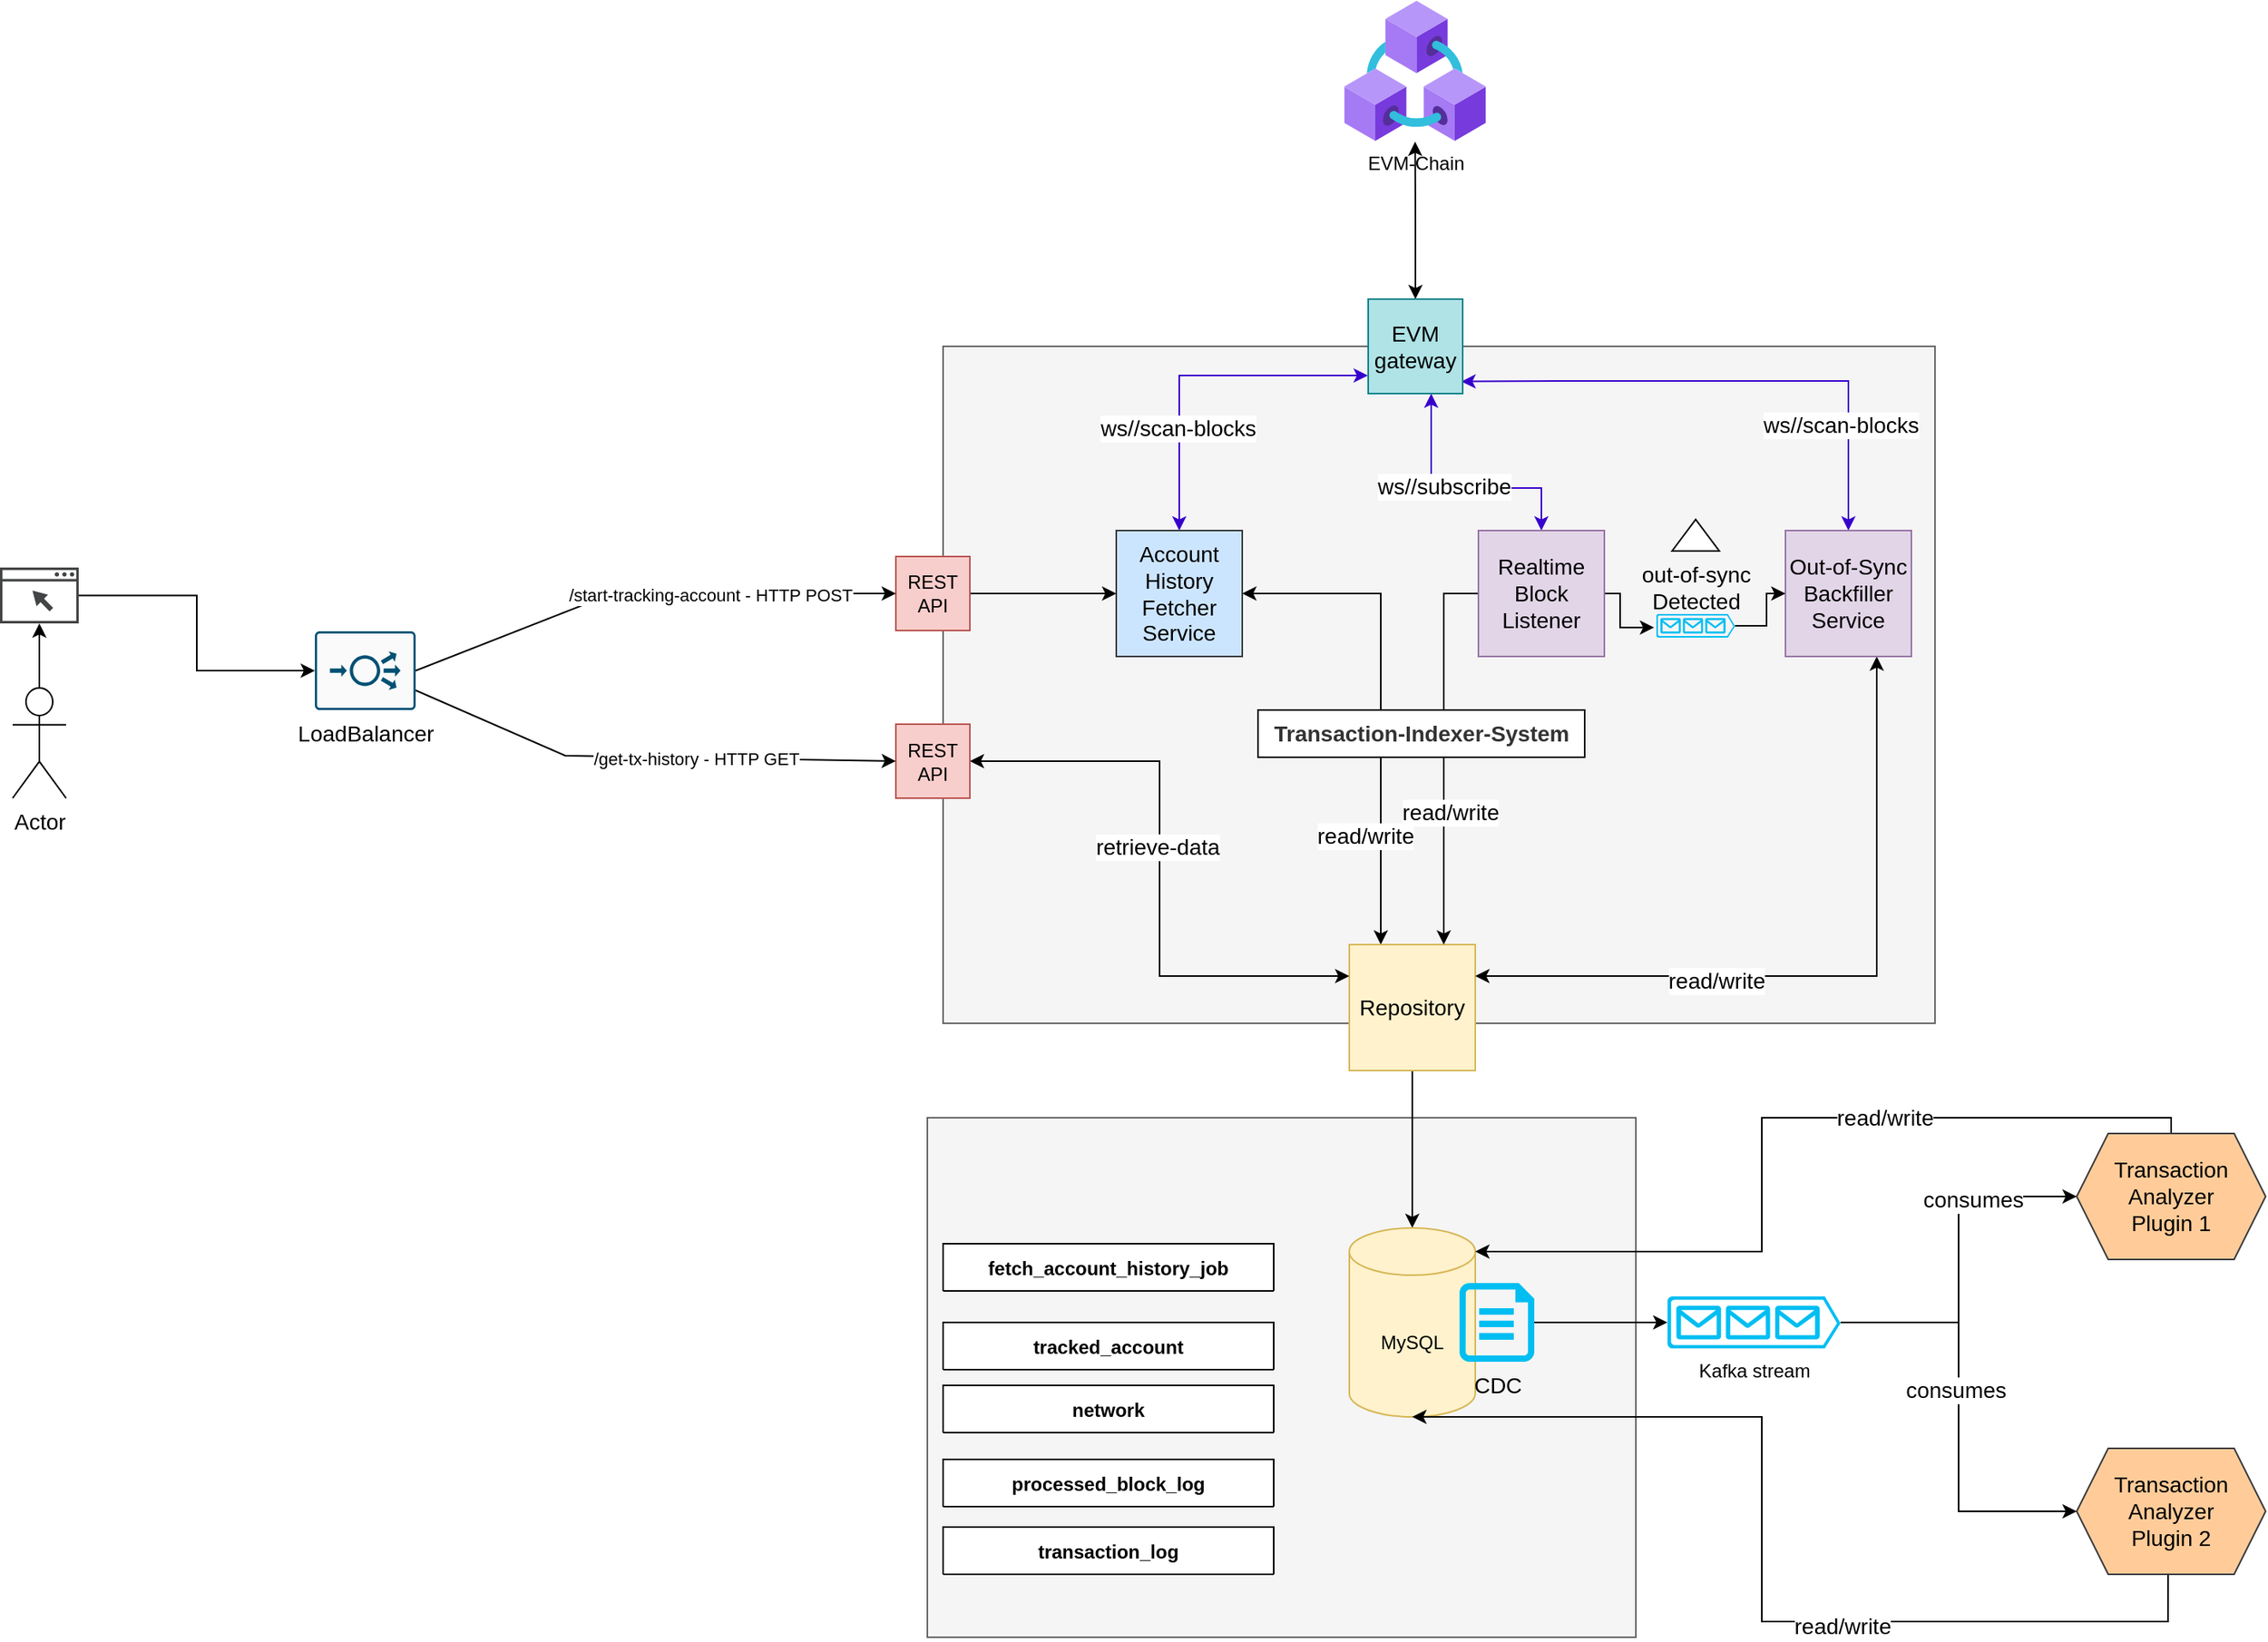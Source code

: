 <mxfile version="20.3.6" type="device"><diagram id="2rljltm8a012nJseArvG" name="Page-1"><mxGraphModel dx="2993" dy="1527" grid="1" gridSize="10" guides="1" tooltips="1" connect="1" arrows="1" fold="1" page="1" pageScale="1" pageWidth="2000" pageHeight="1500" math="0" shadow="0"><root><mxCell id="0"/><mxCell id="1" parent="0"/><mxCell id="XqoIVaUwLcs71IZ3dMf1-158" value="" style="rounded=0;whiteSpace=wrap;html=1;fontSize=14;fillColor=#f5f5f5;strokeColor=#666666;fontColor=#333333;" parent="1" vertex="1"><mxGeometry x="700" y="760" width="450" height="330" as="geometry"/></mxCell><mxCell id="XqoIVaUwLcs71IZ3dMf1-4" value="" style="whiteSpace=wrap;html=1;fillColor=#f5f5f5;fontColor=#333333;strokeColor=#666666;" parent="1" vertex="1"><mxGeometry x="710" y="270" width="630" height="430" as="geometry"/></mxCell><mxCell id="XqoIVaUwLcs71IZ3dMf1-88" style="edgeStyle=orthogonalEdgeStyle;rounded=0;orthogonalLoop=1;jettySize=auto;html=1;entryX=0.25;entryY=0;entryDx=0;entryDy=0;startArrow=classic;startFill=1;strokeColor=default;exitX=1;exitY=0.5;exitDx=0;exitDy=0;" parent="1" source="XqoIVaUwLcs71IZ3dMf1-1" target="XqoIVaUwLcs71IZ3dMf1-5" edge="1"><mxGeometry relative="1" as="geometry"><mxPoint x="918" y="427.048" as="sourcePoint"/><Array as="points"><mxPoint x="988" y="427"/></Array></mxGeometry></mxCell><mxCell id="XqoIVaUwLcs71IZ3dMf1-114" value="read/write" style="edgeLabel;html=1;align=center;verticalAlign=middle;resizable=0;points=[];fontSize=14;" parent="XqoIVaUwLcs71IZ3dMf1-88" vertex="1" connectable="0"><mxGeometry x="0.309" y="-1" relative="1" as="geometry"><mxPoint x="-9" y="38" as="offset"/></mxGeometry></mxCell><mxCell id="XqoIVaUwLcs71IZ3dMf1-142" style="edgeStyle=orthogonalEdgeStyle;rounded=0;orthogonalLoop=1;jettySize=auto;html=1;entryX=-0.004;entryY=0.809;entryDx=0;entryDy=0;entryPerimeter=0;strokeColor=#3700CC;fontSize=14;startArrow=classic;startFill=1;endArrow=classic;endFill=1;fillColor=#6a00ff;" parent="1" source="XqoIVaUwLcs71IZ3dMf1-1" target="XqoIVaUwLcs71IZ3dMf1-136" edge="1"><mxGeometry relative="1" as="geometry"><Array as="points"><mxPoint x="860" y="289"/></Array></mxGeometry></mxCell><mxCell id="XqoIVaUwLcs71IZ3dMf1-143" value="ws//scan-blocks" style="edgeLabel;html=1;align=center;verticalAlign=middle;resizable=0;points=[];fontSize=14;" parent="XqoIVaUwLcs71IZ3dMf1-142" vertex="1" connectable="0"><mxGeometry x="-0.341" y="1" relative="1" as="geometry"><mxPoint y="7" as="offset"/></mxGeometry></mxCell><mxCell id="XqoIVaUwLcs71IZ3dMf1-1" value="Account&lt;br style=&quot;font-size: 14px;&quot;&gt;History&lt;br style=&quot;font-size: 14px;&quot;&gt;Fetcher&lt;br style=&quot;font-size: 14px;&quot;&gt;Service" style="whiteSpace=wrap;html=1;aspect=fixed;fillColor=#cce5ff;strokeColor=#36393d;fontSize=14;" parent="1" vertex="1"><mxGeometry x="820" y="387" width="80" height="80" as="geometry"/></mxCell><mxCell id="XqoIVaUwLcs71IZ3dMf1-15" style="edgeStyle=orthogonalEdgeStyle;rounded=0;orthogonalLoop=1;jettySize=auto;html=1;" parent="1" source="XqoIVaUwLcs71IZ3dMf1-5" target="XqoIVaUwLcs71IZ3dMf1-6" edge="1"><mxGeometry relative="1" as="geometry"/></mxCell><mxCell id="XqoIVaUwLcs71IZ3dMf1-5" value="Repository" style="whiteSpace=wrap;html=1;aspect=fixed;fillColor=#fff2cc;strokeColor=#d6b656;fontSize=14;" parent="1" vertex="1"><mxGeometry x="968" y="650" width="80" height="80" as="geometry"/></mxCell><mxCell id="XqoIVaUwLcs71IZ3dMf1-23" style="edgeStyle=orthogonalEdgeStyle;rounded=0;orthogonalLoop=1;jettySize=auto;html=1;entryX=0;entryY=0.5;entryDx=0;entryDy=0;entryPerimeter=0;exitX=1;exitY=0.5;exitDx=0;exitDy=0;exitPerimeter=0;" parent="1" source="XqoIVaUwLcs71IZ3dMf1-105" target="XqoIVaUwLcs71IZ3dMf1-22" edge="1"><mxGeometry relative="1" as="geometry"/></mxCell><mxCell id="XqoIVaUwLcs71IZ3dMf1-6" value="MySQL" style="shape=cylinder3;whiteSpace=wrap;html=1;boundedLbl=1;backgroundOutline=1;size=15;fillColor=#fff2cc;strokeColor=#d6b656;" parent="1" vertex="1"><mxGeometry x="968" y="830" width="80" height="120" as="geometry"/></mxCell><mxCell id="XqoIVaUwLcs71IZ3dMf1-7" value="EVM-Chain" style="aspect=fixed;html=1;points=[];align=center;image;fontSize=12;image=img/lib/azure2/blockchain/Azure_Blockchain_Service.svg;" parent="1" vertex="1"><mxGeometry x="964.75" y="50" width="90" height="90" as="geometry"/></mxCell><mxCell id="XqoIVaUwLcs71IZ3dMf1-41" style="edgeStyle=orthogonalEdgeStyle;rounded=0;orthogonalLoop=1;jettySize=auto;html=1;" parent="1" source="XqoIVaUwLcs71IZ3dMf1-9" target="XqoIVaUwLcs71IZ3dMf1-1" edge="1"><mxGeometry relative="1" as="geometry"/></mxCell><mxCell id="XqoIVaUwLcs71IZ3dMf1-9" value="REST&lt;br&gt;API" style="whiteSpace=wrap;html=1;aspect=fixed;fillColor=#f8cecc;strokeColor=#b85450;" parent="1" vertex="1"><mxGeometry x="680" y="403.5" width="47" height="47" as="geometry"/></mxCell><mxCell id="XqoIVaUwLcs71IZ3dMf1-95" style="edgeStyle=orthogonalEdgeStyle;rounded=0;orthogonalLoop=1;jettySize=auto;html=1;entryX=0;entryY=0.25;entryDx=0;entryDy=0;strokeColor=default;startArrow=classic;startFill=1;endArrow=classic;endFill=1;exitX=1;exitY=0.5;exitDx=0;exitDy=0;" parent="1" source="XqoIVaUwLcs71IZ3dMf1-11" target="XqoIVaUwLcs71IZ3dMf1-5" edge="1"><mxGeometry relative="1" as="geometry"><mxPoint x="745.0" y="533.524" as="sourcePoint"/></mxGeometry></mxCell><mxCell id="XqoIVaUwLcs71IZ3dMf1-113" value="retrieve-data" style="edgeLabel;html=1;align=center;verticalAlign=middle;resizable=0;points=[];fontSize=14;" parent="XqoIVaUwLcs71IZ3dMf1-95" vertex="1" connectable="0"><mxGeometry x="-0.076" y="-2" relative="1" as="geometry"><mxPoint as="offset"/></mxGeometry></mxCell><mxCell id="XqoIVaUwLcs71IZ3dMf1-11" value="REST&lt;br&gt;API" style="whiteSpace=wrap;html=1;aspect=fixed;fillColor=#f8cecc;strokeColor=#b85450;" parent="1" vertex="1"><mxGeometry x="680" y="510" width="47" height="47" as="geometry"/></mxCell><mxCell id="XqoIVaUwLcs71IZ3dMf1-91" style="edgeStyle=orthogonalEdgeStyle;rounded=0;orthogonalLoop=1;jettySize=auto;html=1;strokeColor=default;startArrow=none;startFill=0;endArrow=classic;endFill=1;entryX=0.75;entryY=0;entryDx=0;entryDy=0;" parent="1" target="XqoIVaUwLcs71IZ3dMf1-5" edge="1"><mxGeometry relative="1" as="geometry"><mxPoint x="1068" y="427.048" as="sourcePoint"/><Array as="points"><mxPoint x="1028" y="427"/></Array></mxGeometry></mxCell><mxCell id="XqoIVaUwLcs71IZ3dMf1-115" value="read/write" style="edgeLabel;html=1;align=center;verticalAlign=middle;resizable=0;points=[];fontSize=14;" parent="XqoIVaUwLcs71IZ3dMf1-91" vertex="1" connectable="0"><mxGeometry x="0.439" y="4" relative="1" as="geometry"><mxPoint y="-10" as="offset"/></mxGeometry></mxCell><mxCell id="XqoIVaUwLcs71IZ3dMf1-126" style="edgeStyle=orthogonalEdgeStyle;rounded=0;orthogonalLoop=1;jettySize=auto;html=1;entryX=-0.028;entryY=0.573;entryDx=0;entryDy=0;entryPerimeter=0;strokeColor=default;fontSize=14;startArrow=none;startFill=0;endArrow=classic;endFill=1;" parent="1" source="XqoIVaUwLcs71IZ3dMf1-12" target="XqoIVaUwLcs71IZ3dMf1-123" edge="1"><mxGeometry relative="1" as="geometry"><Array as="points"><mxPoint x="1140" y="427"/><mxPoint x="1140" y="449"/></Array></mxGeometry></mxCell><mxCell id="XqoIVaUwLcs71IZ3dMf1-137" style="edgeStyle=orthogonalEdgeStyle;rounded=0;orthogonalLoop=1;jettySize=auto;html=1;strokeColor=#3700CC;fontSize=14;startArrow=classic;startFill=1;endArrow=classic;endFill=1;fillColor=#6a00ff;" parent="1" source="XqoIVaUwLcs71IZ3dMf1-12" target="XqoIVaUwLcs71IZ3dMf1-136" edge="1"><mxGeometry relative="1" as="geometry"><Array as="points"><mxPoint x="1090" y="360"/><mxPoint x="1020" y="360"/></Array></mxGeometry></mxCell><mxCell id="XqoIVaUwLcs71IZ3dMf1-138" value="ws//subscribe" style="edgeLabel;html=1;align=center;verticalAlign=middle;resizable=0;points=[];fontSize=14;" parent="XqoIVaUwLcs71IZ3dMf1-137" vertex="1" connectable="0"><mxGeometry x="0.133" y="-1" relative="1" as="geometry"><mxPoint as="offset"/></mxGeometry></mxCell><mxCell id="XqoIVaUwLcs71IZ3dMf1-12" value="Realtime&lt;br style=&quot;font-size: 14px;&quot;&gt;Block&lt;br style=&quot;font-size: 14px;&quot;&gt;Listener" style="whiteSpace=wrap;html=1;aspect=fixed;fillColor=#e1d5e7;strokeColor=#9673a6;fontSize=14;" parent="1" vertex="1"><mxGeometry x="1050" y="387" width="80" height="80" as="geometry"/></mxCell><mxCell id="XqoIVaUwLcs71IZ3dMf1-99" style="edgeStyle=orthogonalEdgeStyle;rounded=0;orthogonalLoop=1;jettySize=auto;html=1;entryX=1;entryY=0;entryDx=0;entryDy=15;entryPerimeter=0;strokeColor=default;startArrow=none;startFill=0;endArrow=classic;endFill=1;" parent="1" source="XqoIVaUwLcs71IZ3dMf1-18" target="XqoIVaUwLcs71IZ3dMf1-6" edge="1"><mxGeometry relative="1" as="geometry"><Array as="points"><mxPoint x="1490" y="760"/><mxPoint x="1230" y="760"/><mxPoint x="1230" y="845"/></Array></mxGeometry></mxCell><mxCell id="XqoIVaUwLcs71IZ3dMf1-118" value="read/write" style="edgeLabel;html=1;align=center;verticalAlign=middle;resizable=0;points=[];fontSize=14;" parent="XqoIVaUwLcs71IZ3dMf1-99" vertex="1" connectable="0"><mxGeometry x="-0.149" relative="1" as="geometry"><mxPoint x="36" as="offset"/></mxGeometry></mxCell><mxCell id="XqoIVaUwLcs71IZ3dMf1-18" value="Transaction &lt;br style=&quot;font-size: 14px;&quot;&gt;Analyzer&lt;br style=&quot;font-size: 14px;&quot;&gt;Plugin 1" style="shape=hexagon;perimeter=hexagonPerimeter2;whiteSpace=wrap;html=1;fixedSize=1;fillColor=#ffcc99;strokeColor=#36393d;fontSize=14;" parent="1" vertex="1"><mxGeometry x="1430" y="770" width="120" height="80" as="geometry"/></mxCell><mxCell id="XqoIVaUwLcs71IZ3dMf1-100" style="edgeStyle=orthogonalEdgeStyle;rounded=0;orthogonalLoop=1;jettySize=auto;html=1;entryX=0.5;entryY=1;entryDx=0;entryDy=0;entryPerimeter=0;strokeColor=default;startArrow=none;startFill=0;endArrow=classic;endFill=1;" parent="1" target="XqoIVaUwLcs71IZ3dMf1-6" edge="1"><mxGeometry relative="1" as="geometry"><mxPoint x="1488.048" y="1050" as="sourcePoint"/><Array as="points"><mxPoint x="1488" y="1080"/><mxPoint x="1230" y="1080"/><mxPoint x="1230" y="950"/></Array></mxGeometry></mxCell><mxCell id="XqoIVaUwLcs71IZ3dMf1-119" value="read/write" style="edgeLabel;html=1;align=center;verticalAlign=middle;resizable=0;points=[];fontSize=14;" parent="XqoIVaUwLcs71IZ3dMf1-100" vertex="1" connectable="0"><mxGeometry x="-0.258" y="3" relative="1" as="geometry"><mxPoint as="offset"/></mxGeometry></mxCell><mxCell id="XqoIVaUwLcs71IZ3dMf1-19" value="Transaction &lt;br style=&quot;font-size: 14px;&quot;&gt;Analyzer&lt;br style=&quot;font-size: 14px;&quot;&gt;Plugin 2" style="shape=hexagon;perimeter=hexagonPerimeter2;whiteSpace=wrap;html=1;fixedSize=1;fillColor=#ffcc99;strokeColor=#36393d;fontSize=14;" parent="1" vertex="1"><mxGeometry x="1430" y="970" width="120" height="80" as="geometry"/></mxCell><mxCell id="XqoIVaUwLcs71IZ3dMf1-97" style="edgeStyle=orthogonalEdgeStyle;rounded=0;orthogonalLoop=1;jettySize=auto;html=1;entryX=0;entryY=0.5;entryDx=0;entryDy=0;strokeColor=default;startArrow=none;startFill=0;endArrow=classic;endFill=1;" parent="1" source="XqoIVaUwLcs71IZ3dMf1-22" target="XqoIVaUwLcs71IZ3dMf1-19" edge="1"><mxGeometry relative="1" as="geometry"/></mxCell><mxCell id="XqoIVaUwLcs71IZ3dMf1-121" value="consumes" style="edgeLabel;html=1;align=center;verticalAlign=middle;resizable=0;points=[];fontSize=14;" parent="XqoIVaUwLcs71IZ3dMf1-97" vertex="1" connectable="0"><mxGeometry x="-0.126" y="-2" relative="1" as="geometry"><mxPoint as="offset"/></mxGeometry></mxCell><mxCell id="XqoIVaUwLcs71IZ3dMf1-98" style="edgeStyle=orthogonalEdgeStyle;rounded=0;orthogonalLoop=1;jettySize=auto;html=1;entryX=0;entryY=0.5;entryDx=0;entryDy=0;strokeColor=default;startArrow=none;startFill=0;endArrow=classic;endFill=1;" parent="1" source="XqoIVaUwLcs71IZ3dMf1-22" target="XqoIVaUwLcs71IZ3dMf1-18" edge="1"><mxGeometry relative="1" as="geometry"/></mxCell><mxCell id="XqoIVaUwLcs71IZ3dMf1-120" value="consumes" style="edgeLabel;html=1;align=center;verticalAlign=middle;resizable=0;points=[];fontSize=14;" parent="XqoIVaUwLcs71IZ3dMf1-98" vertex="1" connectable="0"><mxGeometry x="0.424" y="-2" relative="1" as="geometry"><mxPoint as="offset"/></mxGeometry></mxCell><mxCell id="XqoIVaUwLcs71IZ3dMf1-22" value="Kafka stream" style="verticalLabelPosition=bottom;html=1;verticalAlign=top;align=center;strokeColor=none;fillColor=#00BEF2;shape=mxgraph.azure.queue_generic;pointerEvents=1;" parent="1" vertex="1"><mxGeometry x="1170" y="873.5" width="110" height="33" as="geometry"/></mxCell><mxCell id="XqoIVaUwLcs71IZ3dMf1-25" value="" style="endArrow=classic;html=1;entryX=0;entryY=0.5;entryDx=0;entryDy=0;exitX=1;exitY=0.5;exitDx=0;exitDy=0;exitPerimeter=0;rounded=0;" parent="1" source="XqoIVaUwLcs71IZ3dMf1-131" target="XqoIVaUwLcs71IZ3dMf1-9" edge="1"><mxGeometry width="50" height="50" relative="1" as="geometry"><mxPoint x="430" y="430" as="sourcePoint"/><mxPoint x="820" y="480" as="targetPoint"/><Array as="points"><mxPoint x="500" y="427"/></Array></mxGeometry></mxCell><mxCell id="XqoIVaUwLcs71IZ3dMf1-26" value="/start-tracking-account - HTTP POST" style="edgeLabel;html=1;align=center;verticalAlign=middle;resizable=0;points=[];" parent="XqoIVaUwLcs71IZ3dMf1-25" vertex="1" connectable="0"><mxGeometry x="-0.227" y="2" relative="1" as="geometry"><mxPoint x="74" y="-2" as="offset"/></mxGeometry></mxCell><mxCell id="XqoIVaUwLcs71IZ3dMf1-28" value="fetch_account_history_job" style="swimlane;fontStyle=1;childLayout=stackLayout;horizontal=1;startSize=30;horizontalStack=0;resizeParent=1;resizeParentMax=0;resizeLast=0;collapsible=1;marginBottom=0;fillColor=#FFFFFF;" parent="1" vertex="1" collapsed="1"><mxGeometry x="710" y="840" width="210" height="30" as="geometry"><mxRectangle x="30" y="680" width="170" height="330" as="alternateBounds"/></mxGeometry></mxCell><mxCell id="XqoIVaUwLcs71IZ3dMf1-29" value="id" style="text;strokeColor=default;fillColor=default;align=left;verticalAlign=middle;spacingLeft=4;spacingRight=4;overflow=hidden;points=[[0,0.5],[1,0.5]];portConstraint=eastwest;rotatable=0;" parent="XqoIVaUwLcs71IZ3dMf1-28" vertex="1"><mxGeometry y="30" width="170" height="30" as="geometry"/></mxCell><mxCell id="XqoIVaUwLcs71IZ3dMf1-30" value="create_time" style="text;strokeColor=default;fillColor=default;align=left;verticalAlign=middle;spacingLeft=4;spacingRight=4;overflow=hidden;points=[[0,0.5],[1,0.5]];portConstraint=eastwest;rotatable=0;" parent="XqoIVaUwLcs71IZ3dMf1-28" vertex="1"><mxGeometry y="60" width="170" height="30" as="geometry"/></mxCell><mxCell id="XqoIVaUwLcs71IZ3dMf1-33" value="subscription_started_at_block" style="text;strokeColor=default;fillColor=default;align=left;verticalAlign=middle;spacingLeft=4;spacingRight=4;overflow=hidden;points=[[0,0.5],[1,0.5]];portConstraint=eastwest;rotatable=0;" parent="XqoIVaUwLcs71IZ3dMf1-28" vertex="1"><mxGeometry y="90" width="170" height="30" as="geometry"/></mxCell><mxCell id="XqoIVaUwLcs71IZ3dMf1-34" value="histroy_transaction_count" style="text;strokeColor=default;fillColor=default;align=left;verticalAlign=middle;spacingLeft=4;spacingRight=4;overflow=hidden;points=[[0,0.5],[1,0.5]];portConstraint=eastwest;rotatable=0;" parent="XqoIVaUwLcs71IZ3dMf1-28" vertex="1"><mxGeometry y="120" width="170" height="30" as="geometry"/></mxCell><mxCell id="XqoIVaUwLcs71IZ3dMf1-35" value="most_recent_synced_block" style="text;strokeColor=default;fillColor=default;align=left;verticalAlign=middle;spacingLeft=4;spacingRight=4;overflow=hidden;points=[[0,0.5],[1,0.5]];portConstraint=eastwest;rotatable=0;" parent="XqoIVaUwLcs71IZ3dMf1-28" vertex="1"><mxGeometry y="150" width="170" height="30" as="geometry"/></mxCell><mxCell id="XqoIVaUwLcs71IZ3dMf1-36" value="last_update_time" style="text;strokeColor=default;fillColor=default;align=left;verticalAlign=middle;spacingLeft=4;spacingRight=4;overflow=hidden;points=[[0,0.5],[1,0.5]];portConstraint=eastwest;rotatable=0;" parent="XqoIVaUwLcs71IZ3dMf1-28" vertex="1"><mxGeometry y="180" width="170" height="30" as="geometry"/></mxCell><mxCell id="XqoIVaUwLcs71IZ3dMf1-37" value="status" style="text;strokeColor=default;fillColor=default;align=left;verticalAlign=middle;spacingLeft=4;spacingRight=4;overflow=hidden;points=[[0,0.5],[1,0.5]];portConstraint=eastwest;rotatable=0;" parent="XqoIVaUwLcs71IZ3dMf1-28" vertex="1"><mxGeometry y="210" width="170" height="30" as="geometry"/></mxCell><mxCell id="XqoIVaUwLcs71IZ3dMf1-38" value="note" style="text;strokeColor=default;fillColor=default;align=left;verticalAlign=middle;spacingLeft=4;spacingRight=4;overflow=hidden;points=[[0,0.5],[1,0.5]];portConstraint=eastwest;rotatable=0;" parent="XqoIVaUwLcs71IZ3dMf1-28" vertex="1"><mxGeometry y="240" width="170" height="30" as="geometry"/></mxCell><mxCell id="XqoIVaUwLcs71IZ3dMf1-39" value="network_id" style="text;strokeColor=default;fillColor=default;align=left;verticalAlign=middle;spacingLeft=4;spacingRight=4;overflow=hidden;points=[[0,0.5],[1,0.5]];portConstraint=eastwest;rotatable=0;" parent="XqoIVaUwLcs71IZ3dMf1-28" vertex="1"><mxGeometry y="270" width="170" height="30" as="geometry"/></mxCell><mxCell id="XqoIVaUwLcs71IZ3dMf1-40" value="mircroservice_instance_id" style="text;strokeColor=default;fillColor=default;align=left;verticalAlign=middle;spacingLeft=4;spacingRight=4;overflow=hidden;points=[[0,0.5],[1,0.5]];portConstraint=eastwest;rotatable=0;" parent="XqoIVaUwLcs71IZ3dMf1-28" vertex="1"><mxGeometry y="300" width="170" height="30" as="geometry"/></mxCell><mxCell id="XqoIVaUwLcs71IZ3dMf1-43" value="tracked_account" style="swimlane;fontStyle=1;childLayout=stackLayout;horizontal=1;startSize=30;horizontalStack=0;resizeParent=1;resizeParentMax=0;resizeLast=0;collapsible=1;marginBottom=0;fillColor=#FFFFFF;" parent="1" vertex="1" collapsed="1"><mxGeometry x="710" y="890" width="210" height="30" as="geometry"><mxRectangle x="240" y="680" width="170" height="120" as="alternateBounds"/></mxGeometry></mxCell><mxCell id="XqoIVaUwLcs71IZ3dMf1-44" value="id" style="text;strokeColor=default;fillColor=default;align=left;verticalAlign=middle;spacingLeft=4;spacingRight=4;overflow=hidden;points=[[0,0.5],[1,0.5]];portConstraint=eastwest;rotatable=0;" parent="XqoIVaUwLcs71IZ3dMf1-43" vertex="1"><mxGeometry y="30" width="170" height="30" as="geometry"/></mxCell><mxCell id="XqoIVaUwLcs71IZ3dMf1-45" value="create_time" style="text;strokeColor=default;fillColor=default;align=left;verticalAlign=middle;spacingLeft=4;spacingRight=4;overflow=hidden;points=[[0,0.5],[1,0.5]];portConstraint=eastwest;rotatable=0;" parent="XqoIVaUwLcs71IZ3dMf1-43" vertex="1"><mxGeometry y="60" width="170" height="30" as="geometry"/></mxCell><mxCell id="XqoIVaUwLcs71IZ3dMf1-46" value="address" style="text;strokeColor=default;fillColor=default;align=left;verticalAlign=middle;spacingLeft=4;spacingRight=4;overflow=hidden;points=[[0,0.5],[1,0.5]];portConstraint=eastwest;rotatable=0;" parent="XqoIVaUwLcs71IZ3dMf1-43" vertex="1"><mxGeometry y="90" width="170" height="30" as="geometry"/></mxCell><mxCell id="XqoIVaUwLcs71IZ3dMf1-54" value="transaction_log" style="swimlane;fontStyle=1;childLayout=stackLayout;horizontal=1;startSize=30;horizontalStack=0;resizeParent=1;resizeParentMax=0;resizeLast=0;collapsible=1;marginBottom=0;fillColor=#FFFFFF;" parent="1" vertex="1" collapsed="1"><mxGeometry x="710" y="1020" width="210" height="30" as="geometry"><mxRectangle x="440" y="780" width="170" height="210" as="alternateBounds"/></mxGeometry></mxCell><mxCell id="XqoIVaUwLcs71IZ3dMf1-55" value="hash" style="text;strokeColor=default;fillColor=default;align=left;verticalAlign=middle;spacingLeft=4;spacingRight=4;overflow=hidden;points=[[0,0.5],[1,0.5]];portConstraint=eastwest;rotatable=0;" parent="XqoIVaUwLcs71IZ3dMf1-54" vertex="1"><mxGeometry y="30" width="170" height="30" as="geometry"/></mxCell><mxCell id="XqoIVaUwLcs71IZ3dMf1-56" value="network_id" style="text;strokeColor=default;fillColor=default;align=left;verticalAlign=middle;spacingLeft=4;spacingRight=4;overflow=hidden;points=[[0,0.5],[1,0.5]];portConstraint=eastwest;rotatable=0;" parent="XqoIVaUwLcs71IZ3dMf1-54" vertex="1"><mxGeometry y="60" width="170" height="30" as="geometry"/></mxCell><mxCell id="XqoIVaUwLcs71IZ3dMf1-57" value="block" style="text;strokeColor=default;fillColor=default;align=left;verticalAlign=middle;spacingLeft=4;spacingRight=4;overflow=hidden;points=[[0,0.5],[1,0.5]];portConstraint=eastwest;rotatable=0;" parent="XqoIVaUwLcs71IZ3dMf1-54" vertex="1"><mxGeometry y="90" width="170" height="30" as="geometry"/></mxCell><mxCell id="XqoIVaUwLcs71IZ3dMf1-58" value="from" style="text;strokeColor=default;fillColor=default;align=left;verticalAlign=middle;spacingLeft=4;spacingRight=4;overflow=hidden;points=[[0,0.5],[1,0.5]];portConstraint=eastwest;rotatable=0;" parent="XqoIVaUwLcs71IZ3dMf1-54" vertex="1"><mxGeometry y="120" width="170" height="30" as="geometry"/></mxCell><mxCell id="XqoIVaUwLcs71IZ3dMf1-59" value="content" style="text;strokeColor=default;fillColor=default;align=left;verticalAlign=middle;spacingLeft=4;spacingRight=4;overflow=hidden;points=[[0,0.5],[1,0.5]];portConstraint=eastwest;rotatable=0;" parent="XqoIVaUwLcs71IZ3dMf1-54" vertex="1"><mxGeometry y="150" width="170" height="30" as="geometry"/></mxCell><mxCell id="XqoIVaUwLcs71IZ3dMf1-60" value="create_time" style="text;strokeColor=default;fillColor=default;align=left;verticalAlign=middle;spacingLeft=4;spacingRight=4;overflow=hidden;points=[[0,0.5],[1,0.5]];portConstraint=eastwest;rotatable=0;" parent="XqoIVaUwLcs71IZ3dMf1-54" vertex="1"><mxGeometry y="180" width="170" height="30" as="geometry"/></mxCell><mxCell id="XqoIVaUwLcs71IZ3dMf1-76" value="network" style="swimlane;fontStyle=1;childLayout=stackLayout;horizontal=1;startSize=30;horizontalStack=0;resizeParent=1;resizeParentMax=0;resizeLast=0;collapsible=1;marginBottom=0;fillColor=#FFFFFF;" parent="1" vertex="1" collapsed="1"><mxGeometry x="710" y="930" width="210" height="30" as="geometry"><mxRectangle x="710" y="930" width="170" height="150" as="alternateBounds"/></mxGeometry></mxCell><mxCell id="XqoIVaUwLcs71IZ3dMf1-77" value="id" style="text;strokeColor=default;fillColor=default;align=left;verticalAlign=middle;spacingLeft=4;spacingRight=4;overflow=hidden;points=[[0,0.5],[1,0.5]];portConstraint=eastwest;rotatable=0;" parent="XqoIVaUwLcs71IZ3dMf1-76" vertex="1"><mxGeometry y="30" width="170" height="30" as="geometry"/></mxCell><mxCell id="XqoIVaUwLcs71IZ3dMf1-78" value="symbol" style="text;strokeColor=default;fillColor=default;align=left;verticalAlign=middle;spacingLeft=4;spacingRight=4;overflow=hidden;points=[[0,0.5],[1,0.5]];portConstraint=eastwest;rotatable=0;" parent="XqoIVaUwLcs71IZ3dMf1-76" vertex="1"><mxGeometry y="60" width="170" height="30" as="geometry"/></mxCell><mxCell id="XqoIVaUwLcs71IZ3dMf1-79" value="name" style="text;strokeColor=default;fillColor=default;align=left;verticalAlign=middle;spacingLeft=4;spacingRight=4;overflow=hidden;points=[[0,0.5],[1,0.5]];portConstraint=eastwest;rotatable=0;" parent="XqoIVaUwLcs71IZ3dMf1-76" vertex="1"><mxGeometry y="90" width="170" height="30" as="geometry"/></mxCell><mxCell id="XqoIVaUwLcs71IZ3dMf1-80" value="url" style="text;strokeColor=default;fillColor=default;align=left;verticalAlign=middle;spacingLeft=4;spacingRight=4;overflow=hidden;points=[[0,0.5],[1,0.5]];portConstraint=eastwest;rotatable=0;" parent="XqoIVaUwLcs71IZ3dMf1-76" vertex="1"><mxGeometry y="120" width="170" height="30" as="geometry"/></mxCell><mxCell id="XqoIVaUwLcs71IZ3dMf1-65" value="processed_block_log" style="swimlane;fontStyle=1;childLayout=stackLayout;horizontal=1;startSize=30;horizontalStack=0;resizeParent=1;resizeParentMax=0;resizeLast=0;collapsible=1;marginBottom=0;fillColor=#FFFFFF;" parent="1" vertex="1" collapsed="1"><mxGeometry x="710" y="977" width="210" height="30" as="geometry"><mxRectangle x="710" y="977" width="170" height="210" as="alternateBounds"/></mxGeometry></mxCell><mxCell id="XqoIVaUwLcs71IZ3dMf1-66" value="id" style="text;strokeColor=default;fillColor=default;align=left;verticalAlign=middle;spacingLeft=4;spacingRight=4;overflow=hidden;points=[[0,0.5],[1,0.5]];portConstraint=eastwest;rotatable=0;" parent="XqoIVaUwLcs71IZ3dMf1-65" vertex="1"><mxGeometry y="30" width="170" height="30" as="geometry"/></mxCell><mxCell id="XqoIVaUwLcs71IZ3dMf1-67" value="create_time" style="text;strokeColor=default;fillColor=default;align=left;verticalAlign=middle;spacingLeft=4;spacingRight=4;overflow=hidden;points=[[0,0.5],[1,0.5]];portConstraint=eastwest;rotatable=0;" parent="XqoIVaUwLcs71IZ3dMf1-65" vertex="1"><mxGeometry y="60" width="170" height="30" as="geometry"/></mxCell><mxCell id="XqoIVaUwLcs71IZ3dMf1-68" value="block_id" style="text;strokeColor=default;fillColor=default;align=left;verticalAlign=middle;spacingLeft=4;spacingRight=4;overflow=hidden;points=[[0,0.5],[1,0.5]];portConstraint=eastwest;rotatable=0;" parent="XqoIVaUwLcs71IZ3dMf1-65" vertex="1"><mxGeometry y="90" width="170" height="30" as="geometry"/></mxCell><mxCell id="XqoIVaUwLcs71IZ3dMf1-69" value="network_id" style="text;strokeColor=default;fillColor=default;align=left;verticalAlign=middle;spacingLeft=4;spacingRight=4;overflow=hidden;points=[[0,0.5],[1,0.5]];portConstraint=eastwest;rotatable=0;" parent="XqoIVaUwLcs71IZ3dMf1-65" vertex="1"><mxGeometry y="120" width="170" height="30" as="geometry"/></mxCell><mxCell id="XqoIVaUwLcs71IZ3dMf1-70" value="status" style="text;strokeColor=default;fillColor=default;align=left;verticalAlign=middle;spacingLeft=4;spacingRight=4;overflow=hidden;points=[[0,0.5],[1,0.5]];portConstraint=eastwest;rotatable=0;" parent="XqoIVaUwLcs71IZ3dMf1-65" vertex="1"><mxGeometry y="150" width="170" height="30" as="geometry"/></mxCell><mxCell id="XqoIVaUwLcs71IZ3dMf1-71" value="note" style="text;strokeColor=default;fillColor=default;align=left;verticalAlign=middle;spacingLeft=4;spacingRight=4;overflow=hidden;points=[[0,0.5],[1,0.5]];portConstraint=eastwest;rotatable=0;" parent="XqoIVaUwLcs71IZ3dMf1-65" vertex="1"><mxGeometry y="180" width="170" height="30" as="geometry"/></mxCell><mxCell id="XqoIVaUwLcs71IZ3dMf1-93" value="" style="endArrow=classic;html=1;rounded=0;entryX=0;entryY=0.5;entryDx=0;entryDy=0;exitX=1;exitY=0.75;exitDx=0;exitDy=0;exitPerimeter=0;" parent="1" source="XqoIVaUwLcs71IZ3dMf1-131" target="XqoIVaUwLcs71IZ3dMf1-11" edge="1"><mxGeometry width="50" height="50" relative="1" as="geometry"><mxPoint x="430" y="534" as="sourcePoint"/><mxPoint x="680" y="532" as="targetPoint"/><Array as="points"><mxPoint x="470" y="530"/></Array></mxGeometry></mxCell><mxCell id="XqoIVaUwLcs71IZ3dMf1-94" value="/get-tx-history - HTTP GET" style="edgeLabel;html=1;align=center;verticalAlign=middle;resizable=0;points=[];" parent="XqoIVaUwLcs71IZ3dMf1-93" vertex="1" connectable="0"><mxGeometry x="-0.227" y="2" relative="1" as="geometry"><mxPoint x="65" y="3" as="offset"/></mxGeometry></mxCell><mxCell id="XqoIVaUwLcs71IZ3dMf1-101" value="&lt;span style=&quot;color: rgb(51, 51, 51); font-size: 14px;&quot;&gt;Transaction-Indexer-System&lt;/span&gt;" style="text;html=1;strokeColor=default;fillColor=default;align=center;verticalAlign=middle;whiteSpace=wrap;rounded=0;fontStyle=1;fontSize=14;" parent="1" vertex="1"><mxGeometry x="910" y="501" width="207.5" height="30" as="geometry"/></mxCell><mxCell id="XqoIVaUwLcs71IZ3dMf1-103" style="edgeStyle=orthogonalEdgeStyle;rounded=0;orthogonalLoop=1;jettySize=auto;html=1;strokeColor=#3700CC;fontSize=14;startArrow=classic;startFill=1;endArrow=classic;endFill=1;exitX=0.5;exitY=0;exitDx=0;exitDy=0;fillColor=#6a00ff;entryX=0.987;entryY=0.872;entryDx=0;entryDy=0;entryPerimeter=0;" parent="1" source="XqoIVaUwLcs71IZ3dMf1-102" target="XqoIVaUwLcs71IZ3dMf1-136" edge="1"><mxGeometry relative="1" as="geometry"><mxPoint x="1040" y="105" as="targetPoint"/><Array as="points"><mxPoint x="1285" y="292"/><mxPoint x="1100" y="292"/></Array></mxGeometry></mxCell><mxCell id="XqoIVaUwLcs71IZ3dMf1-112" value="ws//scan-blocks" style="edgeLabel;html=1;align=center;verticalAlign=middle;resizable=0;points=[];fontSize=14;" parent="XqoIVaUwLcs71IZ3dMf1-103" vertex="1" connectable="0"><mxGeometry x="-0.384" y="-1" relative="1" as="geometry"><mxPoint x="5" y="29" as="offset"/></mxGeometry></mxCell><mxCell id="XqoIVaUwLcs71IZ3dMf1-104" style="edgeStyle=orthogonalEdgeStyle;rounded=0;orthogonalLoop=1;jettySize=auto;html=1;entryX=1;entryY=0.25;entryDx=0;entryDy=0;strokeColor=default;fontSize=14;startArrow=classic;startFill=1;endArrow=classic;endFill=1;" parent="1" target="XqoIVaUwLcs71IZ3dMf1-5" edge="1"><mxGeometry relative="1" as="geometry"><mxPoint x="1303" y="467" as="sourcePoint"/><mxPoint x="1108" y="670" as="targetPoint"/><Array as="points"><mxPoint x="1303" y="670"/></Array></mxGeometry></mxCell><mxCell id="XqoIVaUwLcs71IZ3dMf1-117" value="read/write" style="edgeLabel;html=1;align=center;verticalAlign=middle;resizable=0;points=[];fontSize=14;" parent="XqoIVaUwLcs71IZ3dMf1-104" vertex="1" connectable="0"><mxGeometry x="0.334" y="3" relative="1" as="geometry"><mxPoint as="offset"/></mxGeometry></mxCell><mxCell id="XqoIVaUwLcs71IZ3dMf1-102" value="Out-of-Sync&lt;br&gt;Backfiller&lt;br&gt;Service" style="whiteSpace=wrap;html=1;aspect=fixed;strokeColor=#9673a6;fontSize=14;fillColor=#e1d5e7;" parent="1" vertex="1"><mxGeometry x="1245" y="387" width="80" height="80" as="geometry"/></mxCell><mxCell id="XqoIVaUwLcs71IZ3dMf1-105" value="CDC" style="verticalLabelPosition=bottom;html=1;verticalAlign=top;align=center;strokeColor=none;fillColor=#00BEF2;shape=mxgraph.azure.cloud_services_configuration_file;pointerEvents=1;fontSize=14;" parent="1" vertex="1"><mxGeometry x="1038" y="865" width="47.5" height="50" as="geometry"/></mxCell><mxCell id="XqoIVaUwLcs71IZ3dMf1-127" style="edgeStyle=orthogonalEdgeStyle;rounded=0;orthogonalLoop=1;jettySize=auto;html=1;entryX=0;entryY=0.5;entryDx=0;entryDy=0;strokeColor=default;fontSize=14;startArrow=none;startFill=0;endArrow=classic;endFill=1;" parent="1" source="XqoIVaUwLcs71IZ3dMf1-123" target="XqoIVaUwLcs71IZ3dMf1-102" edge="1"><mxGeometry relative="1" as="geometry"/></mxCell><mxCell id="XqoIVaUwLcs71IZ3dMf1-123" value="" style="verticalLabelPosition=bottom;html=1;verticalAlign=top;align=center;strokeColor=none;fillColor=#00BEF2;shape=mxgraph.azure.queue_generic;pointerEvents=1;fontSize=14;" parent="1" vertex="1"><mxGeometry x="1163" y="440" width="50" height="15" as="geometry"/></mxCell><mxCell id="XqoIVaUwLcs71IZ3dMf1-125" value="out-of-sync &lt;br&gt;Detected" style="verticalLabelPosition=bottom;verticalAlign=top;html=1;shape=mxgraph.basic.acute_triangle;dx=0.5;strokeColor=default;fontSize=14;fillColor=default;" parent="1" vertex="1"><mxGeometry x="1173" y="380" width="30" height="20" as="geometry"/></mxCell><mxCell id="XqoIVaUwLcs71IZ3dMf1-133" style="edgeStyle=orthogonalEdgeStyle;rounded=0;orthogonalLoop=1;jettySize=auto;html=1;strokeColor=default;fontSize=14;startArrow=none;startFill=0;endArrow=classic;endFill=1;" parent="1" source="XqoIVaUwLcs71IZ3dMf1-128" target="XqoIVaUwLcs71IZ3dMf1-130" edge="1"><mxGeometry relative="1" as="geometry"/></mxCell><mxCell id="XqoIVaUwLcs71IZ3dMf1-128" value="Actor" style="shape=umlActor;verticalLabelPosition=bottom;verticalAlign=top;html=1;outlineConnect=0;strokeColor=default;fontSize=14;fillColor=default;" parent="1" vertex="1"><mxGeometry x="119.01" y="487" width="33.98" height="70" as="geometry"/></mxCell><mxCell id="XqoIVaUwLcs71IZ3dMf1-132" style="edgeStyle=orthogonalEdgeStyle;rounded=0;orthogonalLoop=1;jettySize=auto;html=1;entryX=0;entryY=0.5;entryDx=0;entryDy=0;entryPerimeter=0;strokeColor=default;fontSize=14;startArrow=none;startFill=0;endArrow=classic;endFill=1;" parent="1" source="XqoIVaUwLcs71IZ3dMf1-130" target="XqoIVaUwLcs71IZ3dMf1-131" edge="1"><mxGeometry relative="1" as="geometry"/></mxCell><mxCell id="XqoIVaUwLcs71IZ3dMf1-130" value="" style="sketch=0;pointerEvents=1;shadow=0;dashed=0;html=1;strokeColor=none;fillColor=#434445;aspect=fixed;labelPosition=center;verticalLabelPosition=bottom;verticalAlign=top;align=center;outlineConnect=0;shape=mxgraph.vvd.web_browser;fontSize=14;" parent="1" vertex="1"><mxGeometry x="111" y="410.5" width="50" height="35.5" as="geometry"/></mxCell><mxCell id="XqoIVaUwLcs71IZ3dMf1-131" value="LoadBalancer" style="sketch=0;points=[[0.015,0.015,0],[0.985,0.015,0],[0.985,0.985,0],[0.015,0.985,0],[0.25,0,0],[0.5,0,0],[0.75,0,0],[1,0.25,0],[1,0.5,0],[1,0.75,0],[0.75,1,0],[0.5,1,0],[0.25,1,0],[0,0.75,0],[0,0.5,0],[0,0.25,0]];verticalLabelPosition=bottom;html=1;verticalAlign=top;aspect=fixed;align=center;pointerEvents=1;shape=mxgraph.cisco19.rect;prIcon=load_balancer;fillColor=#FAFAFA;strokeColor=#005073;fontSize=14;" parent="1" vertex="1"><mxGeometry x="311" y="451" width="64" height="50" as="geometry"/></mxCell><mxCell id="XqoIVaUwLcs71IZ3dMf1-144" style="edgeStyle=orthogonalEdgeStyle;rounded=0;orthogonalLoop=1;jettySize=auto;html=1;strokeColor=default;fontSize=14;startArrow=classic;startFill=1;endArrow=classic;endFill=1;" parent="1" source="XqoIVaUwLcs71IZ3dMf1-136" target="XqoIVaUwLcs71IZ3dMf1-7" edge="1"><mxGeometry relative="1" as="geometry"/></mxCell><mxCell id="XqoIVaUwLcs71IZ3dMf1-136" value="EVM&lt;br&gt;gateway" style="whiteSpace=wrap;html=1;aspect=fixed;strokeColor=#0e8088;fontSize=14;fillColor=#b0e3e6;" parent="1" vertex="1"><mxGeometry x="980" y="240" width="60" height="60" as="geometry"/></mxCell></root></mxGraphModel></diagram></mxfile>